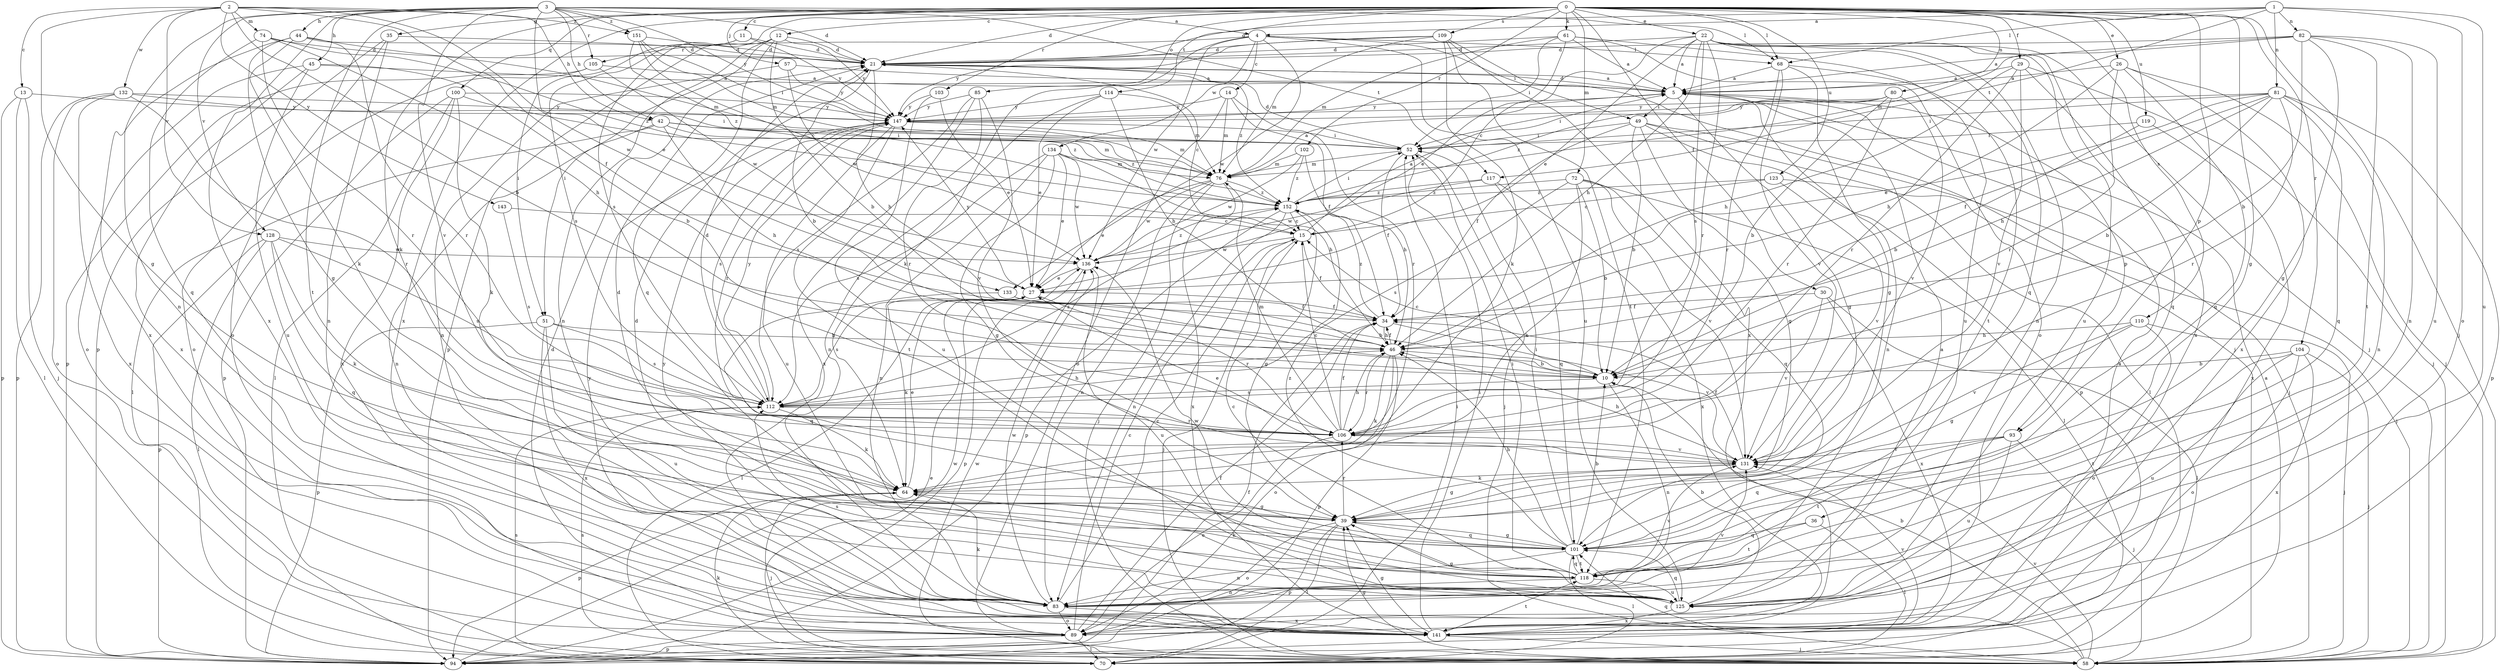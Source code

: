 strict digraph  {
0;
1;
2;
3;
4;
5;
10;
11;
12;
13;
14;
15;
21;
22;
26;
27;
29;
30;
34;
35;
36;
39;
42;
44;
45;
46;
49;
51;
52;
57;
58;
61;
64;
68;
70;
72;
74;
76;
80;
81;
82;
83;
85;
89;
93;
94;
100;
101;
102;
103;
104;
105;
106;
109;
110;
112;
114;
117;
118;
119;
123;
125;
128;
131;
132;
133;
134;
136;
141;
143;
147;
151;
152;
0 -> 11  [label=c];
0 -> 12  [label=c];
0 -> 21  [label=d];
0 -> 22  [label=e];
0 -> 26  [label=e];
0 -> 29  [label=f];
0 -> 30  [label=f];
0 -> 35  [label=g];
0 -> 36  [label=g];
0 -> 57  [label=j];
0 -> 58  [label=j];
0 -> 61  [label=k];
0 -> 64  [label=k];
0 -> 68  [label=l];
0 -> 72  [label=m];
0 -> 80  [label=n];
0 -> 85  [label=o];
0 -> 93  [label=p];
0 -> 100  [label=q];
0 -> 102  [label=r];
0 -> 103  [label=r];
0 -> 104  [label=r];
0 -> 109  [label=s];
0 -> 110  [label=s];
0 -> 112  [label=s];
0 -> 114  [label=t];
0 -> 119  [label=u];
0 -> 123  [label=u];
0 -> 141  [label=x];
1 -> 4  [label=a];
1 -> 21  [label=d];
1 -> 68  [label=l];
1 -> 81  [label=n];
1 -> 82  [label=n];
1 -> 89  [label=o];
1 -> 117  [label=t];
1 -> 125  [label=u];
2 -> 10  [label=b];
2 -> 13  [label=c];
2 -> 34  [label=f];
2 -> 39  [label=g];
2 -> 42  [label=h];
2 -> 74  [label=m];
2 -> 128  [label=v];
2 -> 132  [label=w];
2 -> 133  [label=w];
2 -> 143  [label=y];
2 -> 151  [label=z];
3 -> 4  [label=a];
3 -> 21  [label=d];
3 -> 27  [label=e];
3 -> 42  [label=h];
3 -> 44  [label=h];
3 -> 45  [label=h];
3 -> 68  [label=l];
3 -> 83  [label=n];
3 -> 105  [label=r];
3 -> 117  [label=t];
3 -> 118  [label=t];
3 -> 128  [label=v];
3 -> 131  [label=v];
3 -> 141  [label=x];
3 -> 147  [label=y];
3 -> 151  [label=z];
4 -> 14  [label=c];
4 -> 49  [label=i];
4 -> 64  [label=k];
4 -> 68  [label=l];
4 -> 105  [label=r];
4 -> 125  [label=u];
4 -> 133  [label=w];
4 -> 134  [label=w];
4 -> 136  [label=w];
5 -> 21  [label=d];
5 -> 39  [label=g];
5 -> 49  [label=i];
5 -> 83  [label=n];
5 -> 93  [label=p];
5 -> 147  [label=y];
10 -> 15  [label=c];
10 -> 83  [label=n];
10 -> 112  [label=s];
11 -> 21  [label=d];
11 -> 51  [label=i];
11 -> 112  [label=s];
11 -> 147  [label=y];
12 -> 10  [label=b];
12 -> 21  [label=d];
12 -> 51  [label=i];
12 -> 83  [label=n];
12 -> 94  [label=p];
12 -> 101  [label=q];
12 -> 147  [label=y];
13 -> 58  [label=j];
13 -> 70  [label=l];
13 -> 94  [label=p];
13 -> 147  [label=y];
14 -> 34  [label=f];
14 -> 76  [label=m];
14 -> 89  [label=o];
14 -> 106  [label=r];
14 -> 147  [label=y];
15 -> 5  [label=a];
15 -> 34  [label=f];
15 -> 58  [label=j];
15 -> 136  [label=w];
21 -> 5  [label=a];
21 -> 10  [label=b];
21 -> 15  [label=c];
21 -> 46  [label=h];
21 -> 152  [label=z];
22 -> 5  [label=a];
22 -> 15  [label=c];
22 -> 21  [label=d];
22 -> 27  [label=e];
22 -> 46  [label=h];
22 -> 58  [label=j];
22 -> 83  [label=n];
22 -> 101  [label=q];
22 -> 106  [label=r];
22 -> 112  [label=s];
22 -> 125  [label=u];
22 -> 141  [label=x];
26 -> 5  [label=a];
26 -> 46  [label=h];
26 -> 58  [label=j];
26 -> 101  [label=q];
26 -> 106  [label=r];
26 -> 141  [label=x];
27 -> 34  [label=f];
27 -> 64  [label=k];
27 -> 70  [label=l];
27 -> 106  [label=r];
27 -> 112  [label=s];
27 -> 147  [label=y];
29 -> 5  [label=a];
29 -> 46  [label=h];
29 -> 58  [label=j];
29 -> 101  [label=q];
29 -> 106  [label=r];
29 -> 131  [label=v];
30 -> 34  [label=f];
30 -> 70  [label=l];
30 -> 131  [label=v];
30 -> 141  [label=x];
34 -> 46  [label=h];
34 -> 131  [label=v];
34 -> 152  [label=z];
35 -> 21  [label=d];
35 -> 83  [label=n];
35 -> 89  [label=o];
35 -> 94  [label=p];
36 -> 70  [label=l];
36 -> 101  [label=q];
36 -> 118  [label=t];
39 -> 21  [label=d];
39 -> 70  [label=l];
39 -> 89  [label=o];
39 -> 94  [label=p];
39 -> 101  [label=q];
39 -> 106  [label=r];
42 -> 46  [label=h];
42 -> 52  [label=i];
42 -> 70  [label=l];
42 -> 76  [label=m];
42 -> 83  [label=n];
42 -> 152  [label=z];
44 -> 21  [label=d];
44 -> 39  [label=g];
44 -> 64  [label=k];
44 -> 76  [label=m];
44 -> 106  [label=r];
44 -> 141  [label=x];
45 -> 5  [label=a];
45 -> 10  [label=b];
45 -> 89  [label=o];
45 -> 125  [label=u];
45 -> 141  [label=x];
46 -> 10  [label=b];
46 -> 34  [label=f];
46 -> 64  [label=k];
46 -> 89  [label=o];
46 -> 94  [label=p];
46 -> 106  [label=r];
49 -> 10  [label=b];
49 -> 34  [label=f];
49 -> 39  [label=g];
49 -> 52  [label=i];
49 -> 58  [label=j];
49 -> 70  [label=l];
49 -> 94  [label=p];
51 -> 46  [label=h];
51 -> 94  [label=p];
51 -> 112  [label=s];
51 -> 125  [label=u];
51 -> 141  [label=x];
52 -> 21  [label=d];
52 -> 34  [label=f];
52 -> 58  [label=j];
52 -> 76  [label=m];
57 -> 5  [label=a];
57 -> 83  [label=n];
57 -> 136  [label=w];
57 -> 147  [label=y];
58 -> 10  [label=b];
58 -> 39  [label=g];
58 -> 64  [label=k];
58 -> 101  [label=q];
58 -> 112  [label=s];
58 -> 131  [label=v];
58 -> 136  [label=w];
61 -> 5  [label=a];
61 -> 21  [label=d];
61 -> 27  [label=e];
61 -> 52  [label=i];
61 -> 76  [label=m];
61 -> 89  [label=o];
61 -> 125  [label=u];
64 -> 27  [label=e];
64 -> 39  [label=g];
64 -> 58  [label=j];
64 -> 94  [label=p];
68 -> 5  [label=a];
68 -> 39  [label=g];
68 -> 106  [label=r];
68 -> 118  [label=t];
68 -> 131  [label=v];
70 -> 5  [label=a];
70 -> 27  [label=e];
70 -> 52  [label=i];
70 -> 112  [label=s];
72 -> 10  [label=b];
72 -> 64  [label=k];
72 -> 70  [label=l];
72 -> 101  [label=q];
72 -> 112  [label=s];
72 -> 131  [label=v];
72 -> 152  [label=z];
74 -> 21  [label=d];
74 -> 46  [label=h];
74 -> 101  [label=q];
74 -> 106  [label=r];
74 -> 152  [label=z];
76 -> 5  [label=a];
76 -> 27  [label=e];
76 -> 58  [label=j];
76 -> 83  [label=n];
76 -> 136  [label=w];
76 -> 141  [label=x];
76 -> 152  [label=z];
80 -> 10  [label=b];
80 -> 52  [label=i];
80 -> 106  [label=r];
80 -> 131  [label=v];
80 -> 147  [label=y];
80 -> 152  [label=z];
81 -> 10  [label=b];
81 -> 27  [label=e];
81 -> 34  [label=f];
81 -> 46  [label=h];
81 -> 52  [label=i];
81 -> 83  [label=n];
81 -> 94  [label=p];
81 -> 101  [label=q];
81 -> 106  [label=r];
81 -> 147  [label=y];
82 -> 5  [label=a];
82 -> 10  [label=b];
82 -> 21  [label=d];
82 -> 39  [label=g];
82 -> 76  [label=m];
82 -> 83  [label=n];
82 -> 118  [label=t];
82 -> 125  [label=u];
83 -> 15  [label=c];
83 -> 64  [label=k];
83 -> 89  [label=o];
83 -> 131  [label=v];
83 -> 136  [label=w];
83 -> 141  [label=x];
83 -> 147  [label=y];
85 -> 106  [label=r];
85 -> 112  [label=s];
85 -> 131  [label=v];
85 -> 141  [label=x];
85 -> 147  [label=y];
89 -> 15  [label=c];
89 -> 21  [label=d];
89 -> 34  [label=f];
89 -> 70  [label=l];
89 -> 94  [label=p];
89 -> 147  [label=y];
93 -> 58  [label=j];
93 -> 101  [label=q];
93 -> 118  [label=t];
93 -> 125  [label=u];
93 -> 131  [label=v];
94 -> 34  [label=f];
94 -> 136  [label=w];
100 -> 64  [label=k];
100 -> 70  [label=l];
100 -> 94  [label=p];
100 -> 141  [label=x];
100 -> 147  [label=y];
100 -> 152  [label=z];
101 -> 10  [label=b];
101 -> 39  [label=g];
101 -> 46  [label=h];
101 -> 52  [label=i];
101 -> 70  [label=l];
101 -> 83  [label=n];
101 -> 118  [label=t];
101 -> 152  [label=z];
102 -> 46  [label=h];
102 -> 76  [label=m];
102 -> 136  [label=w];
102 -> 152  [label=z];
103 -> 27  [label=e];
103 -> 125  [label=u];
103 -> 147  [label=y];
104 -> 10  [label=b];
104 -> 58  [label=j];
104 -> 89  [label=o];
104 -> 118  [label=t];
104 -> 125  [label=u];
104 -> 141  [label=x];
105 -> 5  [label=a];
105 -> 89  [label=o];
105 -> 94  [label=p];
105 -> 136  [label=w];
106 -> 15  [label=c];
106 -> 34  [label=f];
106 -> 46  [label=h];
106 -> 76  [label=m];
106 -> 89  [label=o];
106 -> 131  [label=v];
109 -> 21  [label=d];
109 -> 58  [label=j];
109 -> 64  [label=k];
109 -> 76  [label=m];
109 -> 118  [label=t];
109 -> 141  [label=x];
109 -> 147  [label=y];
110 -> 39  [label=g];
110 -> 46  [label=h];
110 -> 58  [label=j];
110 -> 89  [label=o];
110 -> 131  [label=v];
112 -> 21  [label=d];
112 -> 46  [label=h];
112 -> 64  [label=k];
112 -> 106  [label=r];
112 -> 147  [label=y];
112 -> 152  [label=z];
114 -> 27  [label=e];
114 -> 46  [label=h];
114 -> 76  [label=m];
114 -> 83  [label=n];
114 -> 147  [label=y];
117 -> 101  [label=q];
117 -> 136  [label=w];
117 -> 141  [label=x];
117 -> 152  [label=z];
118 -> 15  [label=c];
118 -> 21  [label=d];
118 -> 52  [label=i];
118 -> 64  [label=k];
118 -> 83  [label=n];
118 -> 101  [label=q];
118 -> 125  [label=u];
118 -> 131  [label=v];
118 -> 136  [label=w];
119 -> 10  [label=b];
119 -> 52  [label=i];
119 -> 141  [label=x];
123 -> 15  [label=c];
123 -> 58  [label=j];
123 -> 131  [label=v];
123 -> 152  [label=z];
125 -> 5  [label=a];
125 -> 10  [label=b];
125 -> 39  [label=g];
125 -> 101  [label=q];
125 -> 112  [label=s];
125 -> 141  [label=x];
128 -> 64  [label=k];
128 -> 70  [label=l];
128 -> 94  [label=p];
128 -> 101  [label=q];
128 -> 112  [label=s];
128 -> 136  [label=w];
131 -> 27  [label=e];
131 -> 34  [label=f];
131 -> 39  [label=g];
131 -> 46  [label=h];
131 -> 64  [label=k];
132 -> 52  [label=i];
132 -> 89  [label=o];
132 -> 94  [label=p];
132 -> 106  [label=r];
132 -> 141  [label=x];
132 -> 147  [label=y];
133 -> 10  [label=b];
133 -> 34  [label=f];
133 -> 101  [label=q];
134 -> 27  [label=e];
134 -> 39  [label=g];
134 -> 46  [label=h];
134 -> 76  [label=m];
134 -> 83  [label=n];
134 -> 112  [label=s];
134 -> 136  [label=w];
136 -> 27  [label=e];
136 -> 94  [label=p];
136 -> 125  [label=u];
136 -> 152  [label=z];
141 -> 5  [label=a];
141 -> 39  [label=g];
141 -> 52  [label=i];
141 -> 58  [label=j];
141 -> 118  [label=t];
141 -> 131  [label=v];
143 -> 15  [label=c];
143 -> 112  [label=s];
147 -> 52  [label=i];
147 -> 76  [label=m];
147 -> 106  [label=r];
147 -> 112  [label=s];
147 -> 118  [label=t];
147 -> 125  [label=u];
151 -> 15  [label=c];
151 -> 21  [label=d];
151 -> 52  [label=i];
151 -> 76  [label=m];
151 -> 152  [label=z];
152 -> 15  [label=c];
152 -> 39  [label=g];
152 -> 52  [label=i];
152 -> 83  [label=n];
152 -> 94  [label=p];
}
